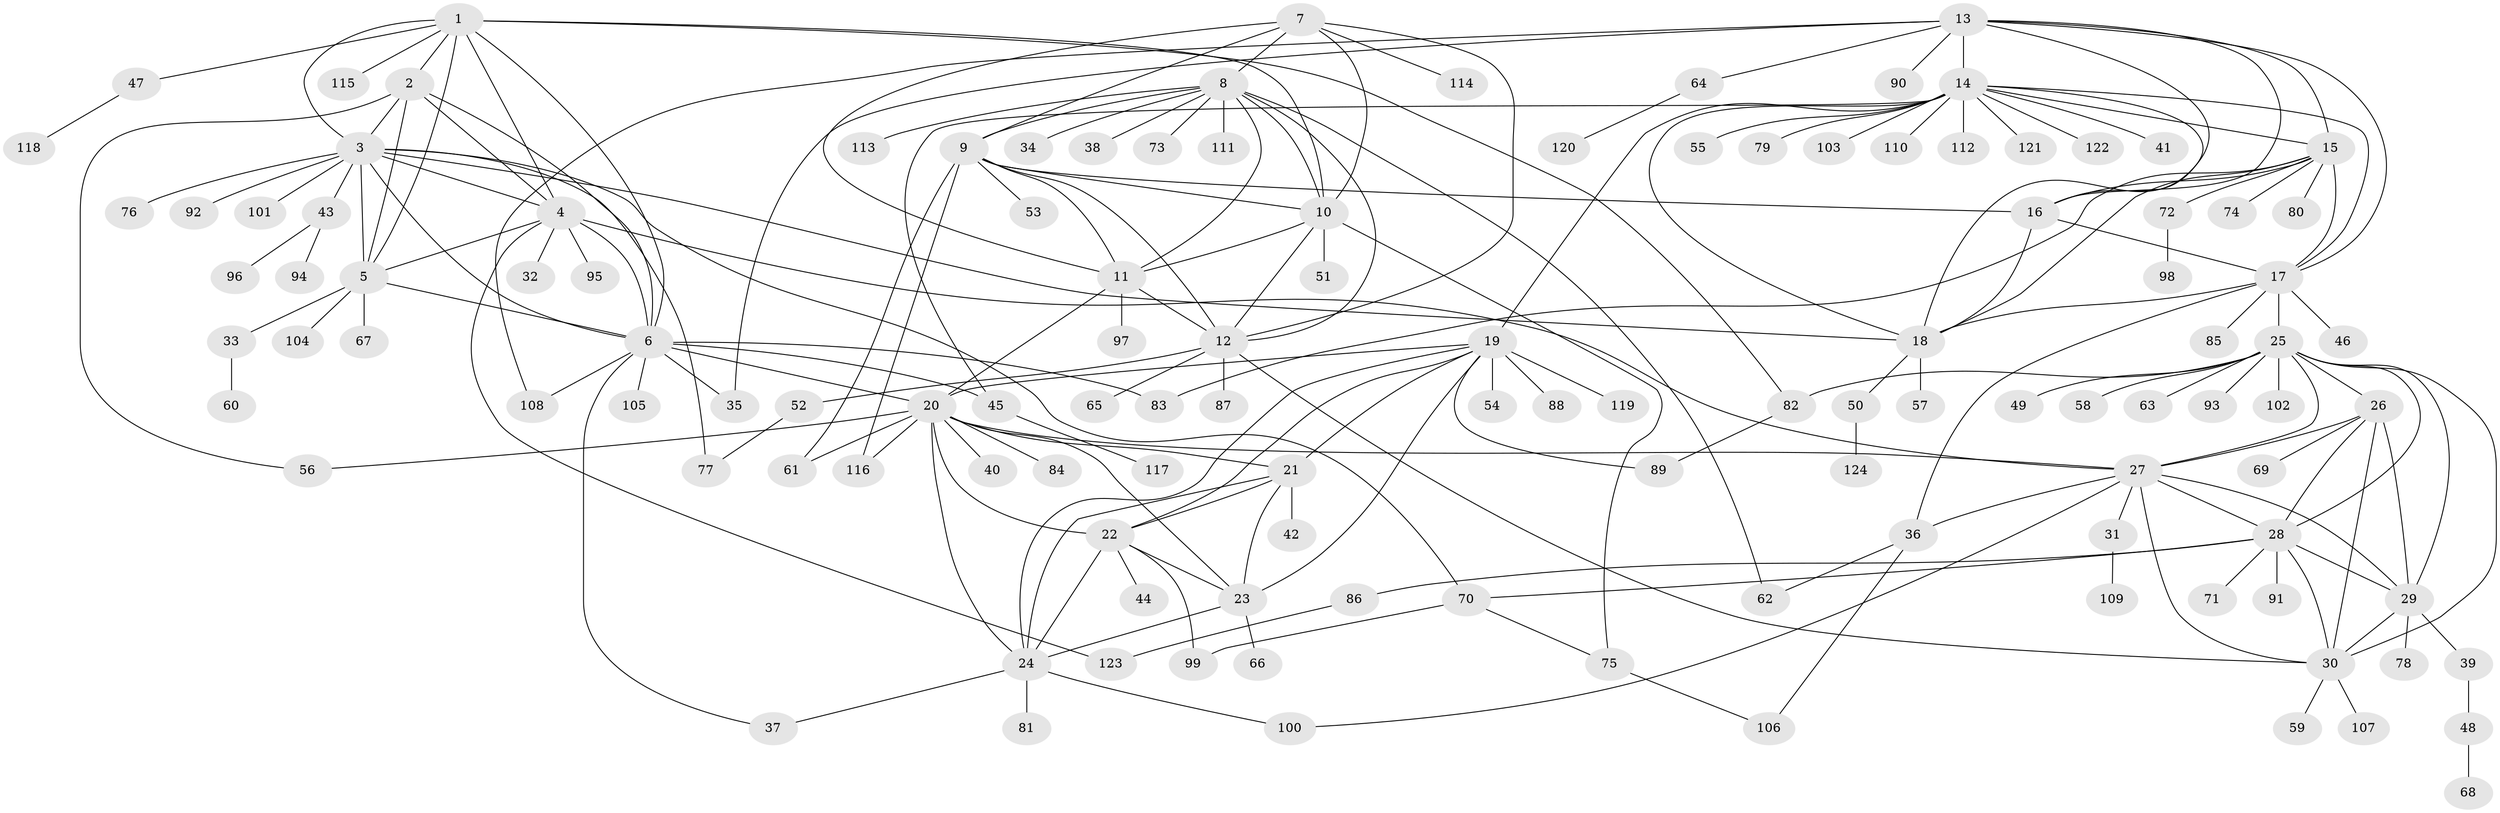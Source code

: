 // Generated by graph-tools (version 1.1) at 2025/26/03/09/25 03:26:34]
// undirected, 124 vertices, 198 edges
graph export_dot {
graph [start="1"]
  node [color=gray90,style=filled];
  1;
  2;
  3;
  4;
  5;
  6;
  7;
  8;
  9;
  10;
  11;
  12;
  13;
  14;
  15;
  16;
  17;
  18;
  19;
  20;
  21;
  22;
  23;
  24;
  25;
  26;
  27;
  28;
  29;
  30;
  31;
  32;
  33;
  34;
  35;
  36;
  37;
  38;
  39;
  40;
  41;
  42;
  43;
  44;
  45;
  46;
  47;
  48;
  49;
  50;
  51;
  52;
  53;
  54;
  55;
  56;
  57;
  58;
  59;
  60;
  61;
  62;
  63;
  64;
  65;
  66;
  67;
  68;
  69;
  70;
  71;
  72;
  73;
  74;
  75;
  76;
  77;
  78;
  79;
  80;
  81;
  82;
  83;
  84;
  85;
  86;
  87;
  88;
  89;
  90;
  91;
  92;
  93;
  94;
  95;
  96;
  97;
  98;
  99;
  100;
  101;
  102;
  103;
  104;
  105;
  106;
  107;
  108;
  109;
  110;
  111;
  112;
  113;
  114;
  115;
  116;
  117;
  118;
  119;
  120;
  121;
  122;
  123;
  124;
  1 -- 2;
  1 -- 3;
  1 -- 4;
  1 -- 5;
  1 -- 6;
  1 -- 10;
  1 -- 47;
  1 -- 82;
  1 -- 115;
  2 -- 3;
  2 -- 4;
  2 -- 5;
  2 -- 6;
  2 -- 56;
  3 -- 4;
  3 -- 5;
  3 -- 6;
  3 -- 18;
  3 -- 43;
  3 -- 70;
  3 -- 76;
  3 -- 77;
  3 -- 92;
  3 -- 101;
  4 -- 5;
  4 -- 6;
  4 -- 27;
  4 -- 32;
  4 -- 95;
  4 -- 123;
  5 -- 6;
  5 -- 33;
  5 -- 67;
  5 -- 104;
  6 -- 20;
  6 -- 35;
  6 -- 37;
  6 -- 45;
  6 -- 83;
  6 -- 105;
  6 -- 108;
  7 -- 8;
  7 -- 9;
  7 -- 10;
  7 -- 11;
  7 -- 12;
  7 -- 114;
  8 -- 9;
  8 -- 10;
  8 -- 11;
  8 -- 12;
  8 -- 34;
  8 -- 38;
  8 -- 62;
  8 -- 73;
  8 -- 111;
  8 -- 113;
  9 -- 10;
  9 -- 11;
  9 -- 12;
  9 -- 16;
  9 -- 53;
  9 -- 61;
  9 -- 116;
  10 -- 11;
  10 -- 12;
  10 -- 51;
  10 -- 75;
  11 -- 12;
  11 -- 20;
  11 -- 97;
  12 -- 30;
  12 -- 52;
  12 -- 65;
  12 -- 87;
  13 -- 14;
  13 -- 15;
  13 -- 16;
  13 -- 17;
  13 -- 18;
  13 -- 35;
  13 -- 64;
  13 -- 90;
  13 -- 108;
  14 -- 15;
  14 -- 16;
  14 -- 17;
  14 -- 18;
  14 -- 19;
  14 -- 41;
  14 -- 45;
  14 -- 55;
  14 -- 79;
  14 -- 103;
  14 -- 110;
  14 -- 112;
  14 -- 121;
  14 -- 122;
  15 -- 16;
  15 -- 17;
  15 -- 18;
  15 -- 72;
  15 -- 74;
  15 -- 80;
  15 -- 83;
  16 -- 17;
  16 -- 18;
  17 -- 18;
  17 -- 25;
  17 -- 36;
  17 -- 46;
  17 -- 85;
  18 -- 50;
  18 -- 57;
  19 -- 20;
  19 -- 21;
  19 -- 22;
  19 -- 23;
  19 -- 24;
  19 -- 54;
  19 -- 88;
  19 -- 89;
  19 -- 119;
  20 -- 21;
  20 -- 22;
  20 -- 23;
  20 -- 24;
  20 -- 27;
  20 -- 40;
  20 -- 56;
  20 -- 61;
  20 -- 84;
  20 -- 116;
  21 -- 22;
  21 -- 23;
  21 -- 24;
  21 -- 42;
  22 -- 23;
  22 -- 24;
  22 -- 44;
  22 -- 99;
  23 -- 24;
  23 -- 66;
  24 -- 37;
  24 -- 81;
  24 -- 100;
  25 -- 26;
  25 -- 27;
  25 -- 28;
  25 -- 29;
  25 -- 30;
  25 -- 49;
  25 -- 58;
  25 -- 63;
  25 -- 82;
  25 -- 93;
  25 -- 102;
  26 -- 27;
  26 -- 28;
  26 -- 29;
  26 -- 30;
  26 -- 69;
  27 -- 28;
  27 -- 29;
  27 -- 30;
  27 -- 31;
  27 -- 36;
  27 -- 100;
  28 -- 29;
  28 -- 30;
  28 -- 70;
  28 -- 71;
  28 -- 86;
  28 -- 91;
  29 -- 30;
  29 -- 39;
  29 -- 78;
  30 -- 59;
  30 -- 107;
  31 -- 109;
  33 -- 60;
  36 -- 62;
  36 -- 106;
  39 -- 48;
  43 -- 94;
  43 -- 96;
  45 -- 117;
  47 -- 118;
  48 -- 68;
  50 -- 124;
  52 -- 77;
  64 -- 120;
  70 -- 75;
  70 -- 99;
  72 -- 98;
  75 -- 106;
  82 -- 89;
  86 -- 123;
}

